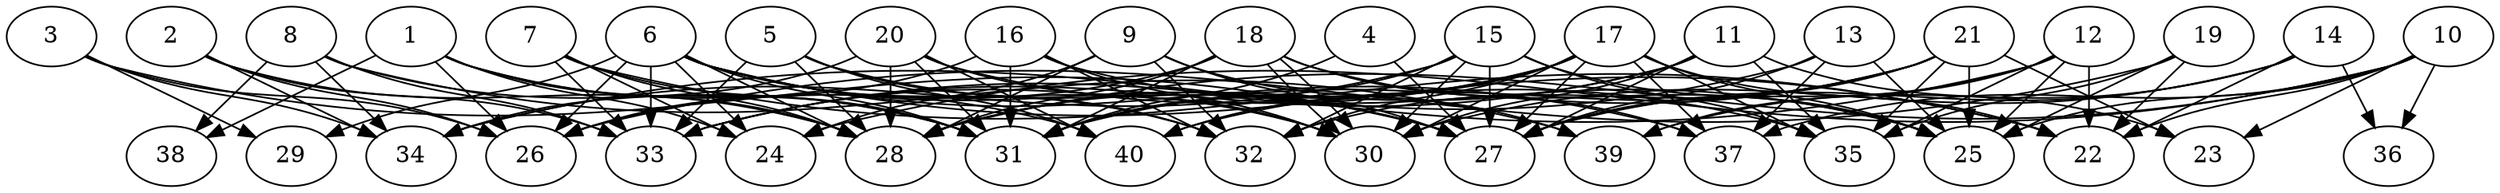 // DAG automatically generated by daggen at Thu Oct  3 14:06:50 2019
// ./daggen --dot -n 40 --ccr 0.5 --fat 0.9 --regular 0.7 --density 0.6 --mindata 5242880 --maxdata 52428800 
digraph G {
  1 [size="103763968", alpha="0.13", expect_size="51881984"] 
  1 -> 24 [size ="51881984"]
  1 -> 26 [size ="51881984"]
  1 -> 28 [size ="51881984"]
  1 -> 31 [size ="51881984"]
  1 -> 38 [size ="51881984"]
  1 -> 40 [size ="51881984"]
  2 [size="77355008", alpha="0.18", expect_size="38677504"] 
  2 -> 26 [size ="38677504"]
  2 -> 28 [size ="38677504"]
  2 -> 33 [size ="38677504"]
  2 -> 34 [size ="38677504"]
  3 [size="32716800", alpha="0.20", expect_size="16358400"] 
  3 -> 26 [size ="16358400"]
  3 -> 27 [size ="16358400"]
  3 -> 29 [size ="16358400"]
  3 -> 34 [size ="16358400"]
  4 [size="46825472", alpha="0.10", expect_size="23412736"] 
  4 -> 27 [size ="23412736"]
  4 -> 31 [size ="23412736"]
  5 [size="104165376", alpha="0.12", expect_size="52082688"] 
  5 -> 27 [size ="52082688"]
  5 -> 28 [size ="52082688"]
  5 -> 32 [size ="52082688"]
  5 -> 33 [size ="52082688"]
  5 -> 40 [size ="52082688"]
  6 [size="51128320", alpha="0.08", expect_size="25564160"] 
  6 -> 22 [size ="25564160"]
  6 -> 24 [size ="25564160"]
  6 -> 26 [size ="25564160"]
  6 -> 27 [size ="25564160"]
  6 -> 28 [size ="25564160"]
  6 -> 29 [size ="25564160"]
  6 -> 30 [size ="25564160"]
  6 -> 31 [size ="25564160"]
  6 -> 32 [size ="25564160"]
  6 -> 33 [size ="25564160"]
  6 -> 37 [size ="25564160"]
  7 [size="70098944", alpha="0.08", expect_size="35049472"] 
  7 -> 22 [size ="35049472"]
  7 -> 24 [size ="35049472"]
  7 -> 28 [size ="35049472"]
  7 -> 31 [size ="35049472"]
  7 -> 33 [size ="35049472"]
  8 [size="41736192", alpha="0.18", expect_size="20868096"] 
  8 -> 31 [size ="20868096"]
  8 -> 33 [size ="20868096"]
  8 -> 34 [size ="20868096"]
  8 -> 38 [size ="20868096"]
  8 -> 39 [size ="20868096"]
  9 [size="53256192", alpha="0.16", expect_size="26628096"] 
  9 -> 24 [size ="26628096"]
  9 -> 27 [size ="26628096"]
  9 -> 28 [size ="26628096"]
  9 -> 32 [size ="26628096"]
  9 -> 39 [size ="26628096"]
  10 [size="40820736", alpha="0.19", expect_size="20410368"] 
  10 -> 22 [size ="20410368"]
  10 -> 23 [size ="20410368"]
  10 -> 24 [size ="20410368"]
  10 -> 25 [size ="20410368"]
  10 -> 28 [size ="20410368"]
  10 -> 36 [size ="20410368"]
  10 -> 37 [size ="20410368"]
  11 [size="61282304", alpha="0.07", expect_size="30641152"] 
  11 -> 23 [size ="30641152"]
  11 -> 27 [size ="30641152"]
  11 -> 28 [size ="30641152"]
  11 -> 30 [size ="30641152"]
  11 -> 33 [size ="30641152"]
  11 -> 35 [size ="30641152"]
  12 [size="26619904", alpha="0.04", expect_size="13309952"] 
  12 -> 22 [size ="13309952"]
  12 -> 25 [size ="13309952"]
  12 -> 27 [size ="13309952"]
  12 -> 34 [size ="13309952"]
  12 -> 35 [size ="13309952"]
  12 -> 39 [size ="13309952"]
  13 [size="16758784", alpha="0.05", expect_size="8379392"] 
  13 -> 25 [size ="8379392"]
  13 -> 27 [size ="8379392"]
  13 -> 33 [size ="8379392"]
  13 -> 37 [size ="8379392"]
  14 [size="16642048", alpha="0.06", expect_size="8321024"] 
  14 -> 22 [size ="8321024"]
  14 -> 27 [size ="8321024"]
  14 -> 30 [size ="8321024"]
  14 -> 36 [size ="8321024"]
  14 -> 39 [size ="8321024"]
  15 [size="64311296", alpha="0.07", expect_size="32155648"] 
  15 -> 25 [size ="32155648"]
  15 -> 27 [size ="32155648"]
  15 -> 30 [size ="32155648"]
  15 -> 31 [size ="32155648"]
  15 -> 32 [size ="32155648"]
  15 -> 34 [size ="32155648"]
  15 -> 35 [size ="32155648"]
  16 [size="26060800", alpha="0.18", expect_size="13030400"] 
  16 -> 25 [size ="13030400"]
  16 -> 26 [size ="13030400"]
  16 -> 30 [size ="13030400"]
  16 -> 31 [size ="13030400"]
  16 -> 32 [size ="13030400"]
  17 [size="61763584", alpha="0.12", expect_size="30881792"] 
  17 -> 22 [size ="30881792"]
  17 -> 25 [size ="30881792"]
  17 -> 27 [size ="30881792"]
  17 -> 28 [size ="30881792"]
  17 -> 30 [size ="30881792"]
  17 -> 31 [size ="30881792"]
  17 -> 32 [size ="30881792"]
  17 -> 33 [size ="30881792"]
  17 -> 35 [size ="30881792"]
  17 -> 37 [size ="30881792"]
  17 -> 40 [size ="30881792"]
  18 [size="97699840", alpha="0.02", expect_size="48849920"] 
  18 -> 25 [size ="48849920"]
  18 -> 26 [size ="48849920"]
  18 -> 28 [size ="48849920"]
  18 -> 30 [size ="48849920"]
  18 -> 30 [size ="48849920"]
  18 -> 31 [size ="48849920"]
  18 -> 37 [size ="48849920"]
  19 [size="86231040", alpha="0.03", expect_size="43115520"] 
  19 -> 22 [size ="43115520"]
  19 -> 25 [size ="43115520"]
  19 -> 26 [size ="43115520"]
  19 -> 35 [size ="43115520"]
  20 [size="69003264", alpha="0.02", expect_size="34501632"] 
  20 -> 28 [size ="34501632"]
  20 -> 30 [size ="34501632"]
  20 -> 31 [size ="34501632"]
  20 -> 34 [size ="34501632"]
  20 -> 35 [size ="34501632"]
  20 -> 40 [size ="34501632"]
  21 [size="66476032", alpha="0.20", expect_size="33238016"] 
  21 -> 23 [size ="33238016"]
  21 -> 25 [size ="33238016"]
  21 -> 27 [size ="33238016"]
  21 -> 31 [size ="33238016"]
  21 -> 32 [size ="33238016"]
  21 -> 35 [size ="33238016"]
  21 -> 40 [size ="33238016"]
  22 [size="101146624", alpha="0.12", expect_size="50573312"] 
  23 [size="23803904", alpha="0.10", expect_size="11901952"] 
  24 [size="48474112", alpha="0.14", expect_size="24237056"] 
  25 [size="77197312", alpha="0.19", expect_size="38598656"] 
  26 [size="13907968", alpha="0.12", expect_size="6953984"] 
  27 [size="97964032", alpha="0.18", expect_size="48982016"] 
  28 [size="62134272", alpha="0.11", expect_size="31067136"] 
  29 [size="69939200", alpha="0.12", expect_size="34969600"] 
  30 [size="85424128", alpha="0.00", expect_size="42712064"] 
  31 [size="93683712", alpha="0.19", expect_size="46841856"] 
  32 [size="93622272", alpha="0.01", expect_size="46811136"] 
  33 [size="57741312", alpha="0.05", expect_size="28870656"] 
  34 [size="102641664", alpha="0.10", expect_size="51320832"] 
  35 [size="75923456", alpha="0.06", expect_size="37961728"] 
  36 [size="71266304", alpha="0.06", expect_size="35633152"] 
  37 [size="34940928", alpha="0.16", expect_size="17470464"] 
  38 [size="26562560", alpha="0.05", expect_size="13281280"] 
  39 [size="77379584", alpha="0.10", expect_size="38689792"] 
  40 [size="41422848", alpha="0.07", expect_size="20711424"] 
}
